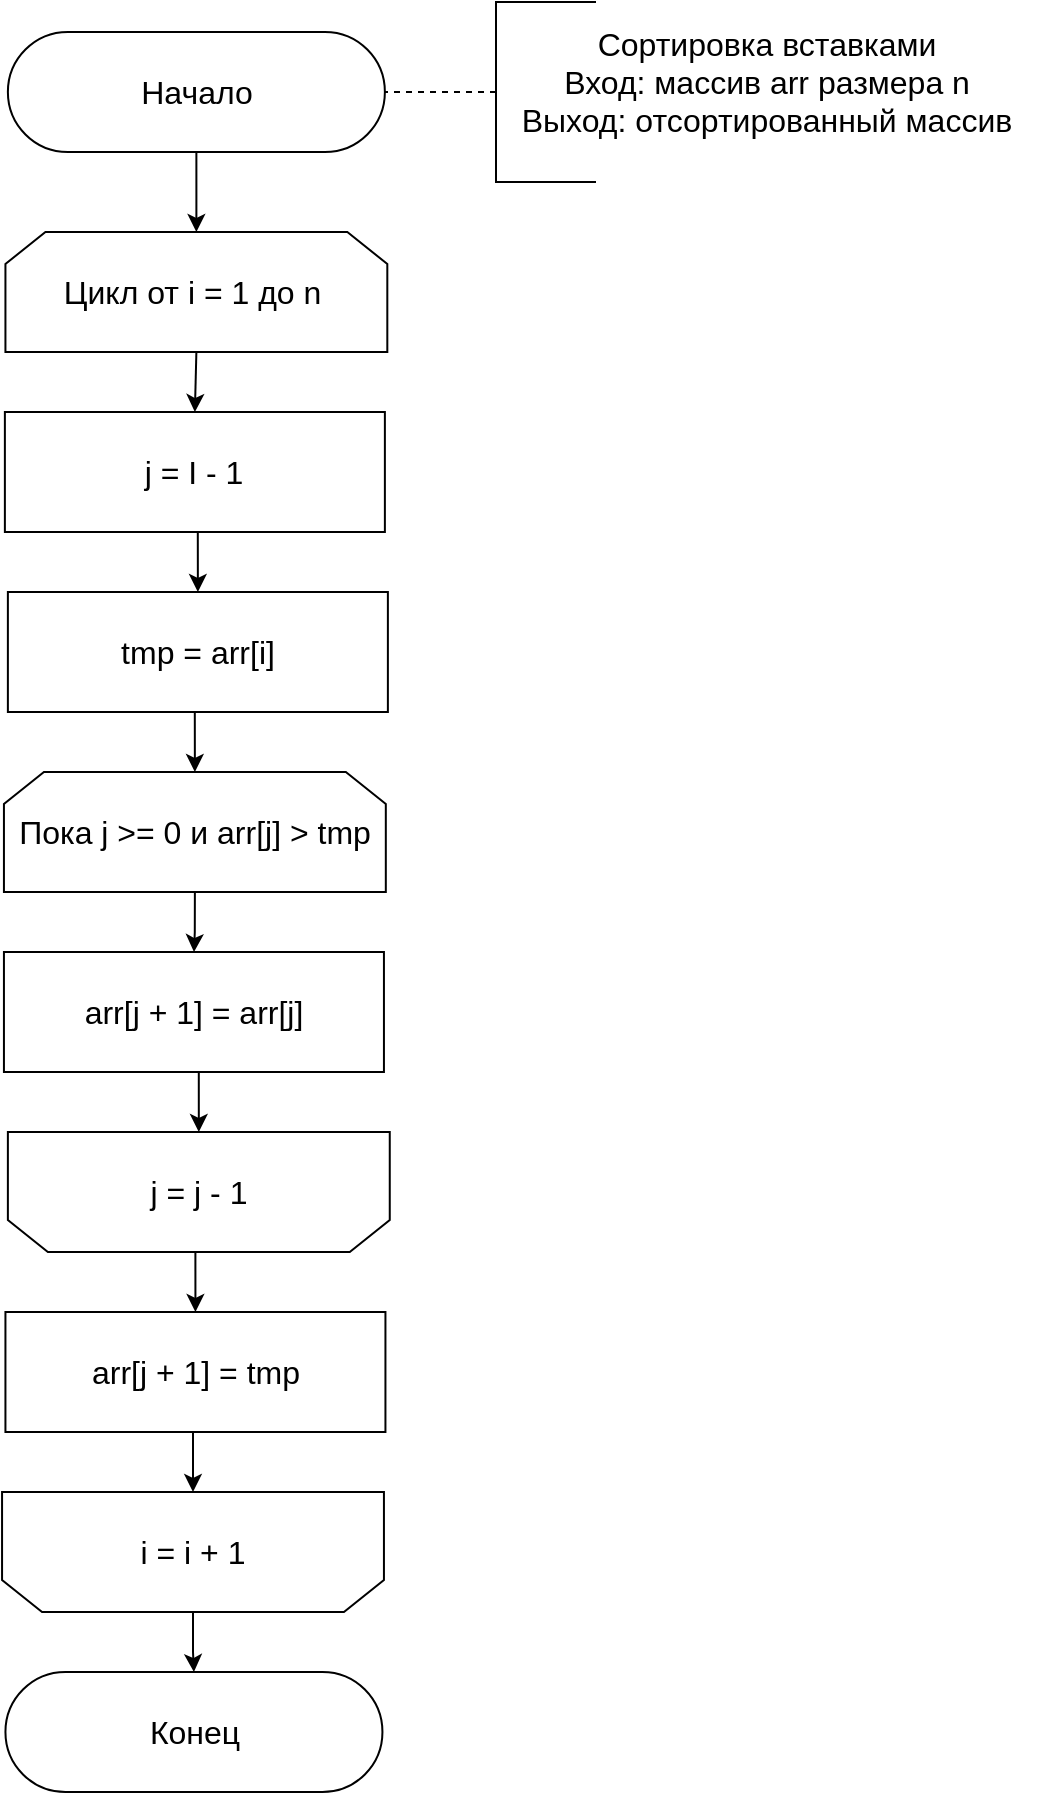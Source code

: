 <mxfile version="15.2.5" type="device"><diagram id="C8w3Zl9xJtjInw0Affwr" name="Page-1"><mxGraphModel dx="1310" dy="908" grid="1" gridSize="10" guides="1" tooltips="1" connect="1" arrows="1" fold="1" page="1" pageScale="1" pageWidth="827" pageHeight="1169" math="0" shadow="0"><root><mxCell id="0"/><mxCell id="1" parent="0"/><mxCell id="e0S-ikolUvpNHX-XCf6c-1" style="edgeStyle=orthogonalEdgeStyle;rounded=0;orthogonalLoop=1;jettySize=auto;html=1;exitX=0.5;exitY=0.5;exitDx=0;exitDy=30;exitPerimeter=0;entryX=0.5;entryY=0;entryDx=0;entryDy=0;" edge="1" parent="1" source="e0S-ikolUvpNHX-XCf6c-2" target="e0S-ikolUvpNHX-XCf6c-4"><mxGeometry relative="1" as="geometry"/></mxCell><mxCell id="e0S-ikolUvpNHX-XCf6c-2" value="&lt;font style=&quot;font-size: 16px&quot;&gt;Начало&lt;/font&gt;" style="html=1;dashed=0;whitespace=wrap;shape=mxgraph.dfd.start" vertex="1" parent="1"><mxGeometry x="205.94" y="50" width="188.5" height="60" as="geometry"/></mxCell><mxCell id="e0S-ikolUvpNHX-XCf6c-3" style="edgeStyle=orthogonalEdgeStyle;rounded=0;orthogonalLoop=1;jettySize=auto;html=1;exitX=0.5;exitY=1;exitDx=0;exitDy=0;entryX=0.5;entryY=0;entryDx=0;entryDy=0;" edge="1" parent="1" source="e0S-ikolUvpNHX-XCf6c-4" target="e0S-ikolUvpNHX-XCf6c-8"><mxGeometry relative="1" as="geometry"><mxPoint x="300.19" y="250" as="targetPoint"/></mxGeometry></mxCell><mxCell id="e0S-ikolUvpNHX-XCf6c-4" value="&lt;font style=&quot;font-size: 16px&quot;&gt;Цикл от i = 1 до n&amp;nbsp;&lt;/font&gt;" style="shape=loopLimit;whiteSpace=wrap;html=1;strokeWidth=1;" vertex="1" parent="1"><mxGeometry x="204.72" y="150" width="190.94" height="60" as="geometry"/></mxCell><mxCell id="e0S-ikolUvpNHX-XCf6c-5" style="edgeStyle=orthogonalEdgeStyle;rounded=0;orthogonalLoop=1;jettySize=auto;html=1;exitX=0;exitY=0.5;exitDx=0;exitDy=0;exitPerimeter=0;entryX=1;entryY=0.5;entryDx=0;entryDy=0;entryPerimeter=0;dashed=1;endArrow=none;endFill=0;" edge="1" parent="1" source="e0S-ikolUvpNHX-XCf6c-6" target="e0S-ikolUvpNHX-XCf6c-2"><mxGeometry relative="1" as="geometry"/></mxCell><mxCell id="e0S-ikolUvpNHX-XCf6c-6" value="" style="strokeWidth=1;html=1;shape=mxgraph.flowchart.annotation_1;align=left;pointerEvents=1;" vertex="1" parent="1"><mxGeometry x="450" y="35" width="50" height="90" as="geometry"/></mxCell><mxCell id="e0S-ikolUvpNHX-XCf6c-7" value="&lt;div&gt;&lt;span style=&quot;font-size: 16px&quot;&gt;Сортировка вставками&lt;/span&gt;&lt;/div&gt;&lt;font style=&quot;font-size: 16px&quot;&gt;&lt;div&gt;Вход: массив arr размера n&lt;/div&gt;&lt;div&gt;Выход: отсортированный массив&lt;/div&gt;&lt;/font&gt;" style="text;html=1;align=center;verticalAlign=middle;resizable=0;points=[];autosize=1;strokeColor=none;fillColor=none;" vertex="1" parent="1"><mxGeometry x="450" y="50" width="270" height="50" as="geometry"/></mxCell><mxCell id="e0S-ikolUvpNHX-XCf6c-10" style="edgeStyle=orthogonalEdgeStyle;rounded=0;orthogonalLoop=1;jettySize=auto;html=1;exitX=0.5;exitY=1;exitDx=0;exitDy=0;entryX=0.5;entryY=0;entryDx=0;entryDy=0;" edge="1" parent="1" source="e0S-ikolUvpNHX-XCf6c-8" target="e0S-ikolUvpNHX-XCf6c-9"><mxGeometry relative="1" as="geometry"/></mxCell><mxCell id="e0S-ikolUvpNHX-XCf6c-8" value="&lt;font style=&quot;font-size: 16px&quot;&gt;j = I - 1&lt;br&gt;&lt;/font&gt;" style="rounded=0;whiteSpace=wrap;html=1;shadow=0;glass=0;sketch=0;strokeWidth=1;gradientColor=none;" vertex="1" parent="1"><mxGeometry x="204.44" y="240" width="190" height="60" as="geometry"/></mxCell><mxCell id="e0S-ikolUvpNHX-XCf6c-16" style="edgeStyle=orthogonalEdgeStyle;rounded=0;orthogonalLoop=1;jettySize=auto;html=1;exitX=0.5;exitY=1;exitDx=0;exitDy=0;entryX=0.5;entryY=0;entryDx=0;entryDy=0;" edge="1" parent="1" source="e0S-ikolUvpNHX-XCf6c-9" target="e0S-ikolUvpNHX-XCf6c-11"><mxGeometry relative="1" as="geometry"/></mxCell><mxCell id="e0S-ikolUvpNHX-XCf6c-9" value="&lt;font style=&quot;font-size: 16px&quot;&gt;tmp = arr[i]&lt;br&gt;&lt;/font&gt;" style="rounded=0;whiteSpace=wrap;html=1;shadow=0;glass=0;sketch=0;strokeWidth=1;gradientColor=none;" vertex="1" parent="1"><mxGeometry x="205.94" y="330" width="190" height="60" as="geometry"/></mxCell><mxCell id="e0S-ikolUvpNHX-XCf6c-17" style="edgeStyle=orthogonalEdgeStyle;rounded=0;orthogonalLoop=1;jettySize=auto;html=1;exitX=0.5;exitY=1;exitDx=0;exitDy=0;" edge="1" parent="1" source="e0S-ikolUvpNHX-XCf6c-11" target="e0S-ikolUvpNHX-XCf6c-12"><mxGeometry relative="1" as="geometry"/></mxCell><mxCell id="e0S-ikolUvpNHX-XCf6c-11" value="&lt;font size=&quot;3&quot;&gt;Пока j &amp;gt;= 0 и arr[j] &amp;gt; tmp&lt;/font&gt;" style="shape=loopLimit;whiteSpace=wrap;html=1;strokeWidth=1;" vertex="1" parent="1"><mxGeometry x="203.97" y="420" width="190.94" height="60" as="geometry"/></mxCell><mxCell id="e0S-ikolUvpNHX-XCf6c-18" style="edgeStyle=orthogonalEdgeStyle;rounded=0;orthogonalLoop=1;jettySize=auto;html=1;exitX=0.5;exitY=1;exitDx=0;exitDy=0;entryX=0.5;entryY=1;entryDx=0;entryDy=0;" edge="1" parent="1" source="e0S-ikolUvpNHX-XCf6c-12" target="e0S-ikolUvpNHX-XCf6c-13"><mxGeometry relative="1" as="geometry"/></mxCell><mxCell id="e0S-ikolUvpNHX-XCf6c-12" value="&lt;font style=&quot;font-size: 16px&quot;&gt;arr[j + 1] = arr[j]&lt;br&gt;&lt;/font&gt;" style="rounded=0;whiteSpace=wrap;html=1;shadow=0;glass=0;sketch=0;strokeWidth=1;gradientColor=none;" vertex="1" parent="1"><mxGeometry x="203.97" y="510" width="190" height="60" as="geometry"/></mxCell><mxCell id="e0S-ikolUvpNHX-XCf6c-19" style="edgeStyle=orthogonalEdgeStyle;rounded=0;orthogonalLoop=1;jettySize=auto;html=1;exitX=0.5;exitY=0;exitDx=0;exitDy=0;entryX=0.5;entryY=0;entryDx=0;entryDy=0;" edge="1" parent="1" source="e0S-ikolUvpNHX-XCf6c-13" target="e0S-ikolUvpNHX-XCf6c-14"><mxGeometry relative="1" as="geometry"/></mxCell><mxCell id="e0S-ikolUvpNHX-XCf6c-13" value="&lt;font size=&quot;3&quot;&gt;j = j - 1&lt;/font&gt;" style="shape=loopLimit;whiteSpace=wrap;html=1;strokeWidth=1;direction=west;" vertex="1" parent="1"><mxGeometry x="205.94" y="600" width="190.94" height="60" as="geometry"/></mxCell><mxCell id="e0S-ikolUvpNHX-XCf6c-20" style="edgeStyle=orthogonalEdgeStyle;rounded=0;orthogonalLoop=1;jettySize=auto;html=1;exitX=0.5;exitY=1;exitDx=0;exitDy=0;entryX=0.5;entryY=1;entryDx=0;entryDy=0;" edge="1" parent="1" source="e0S-ikolUvpNHX-XCf6c-14" target="e0S-ikolUvpNHX-XCf6c-15"><mxGeometry relative="1" as="geometry"/></mxCell><mxCell id="e0S-ikolUvpNHX-XCf6c-14" value="&lt;font style=&quot;font-size: 16px&quot;&gt;arr[j + 1] = tmp&lt;br&gt;&lt;/font&gt;" style="rounded=0;whiteSpace=wrap;html=1;shadow=0;glass=0;sketch=0;strokeWidth=1;gradientColor=none;" vertex="1" parent="1"><mxGeometry x="204.72" y="690" width="190" height="60" as="geometry"/></mxCell><mxCell id="e0S-ikolUvpNHX-XCf6c-22" style="edgeStyle=orthogonalEdgeStyle;rounded=0;orthogonalLoop=1;jettySize=auto;html=1;exitX=0.5;exitY=0;exitDx=0;exitDy=0;" edge="1" parent="1" source="e0S-ikolUvpNHX-XCf6c-15" target="e0S-ikolUvpNHX-XCf6c-21"><mxGeometry relative="1" as="geometry"/></mxCell><mxCell id="e0S-ikolUvpNHX-XCf6c-15" value="&lt;font style=&quot;font-size: 16px&quot;&gt;i = i + 1&lt;/font&gt;" style="shape=loopLimit;whiteSpace=wrap;html=1;strokeWidth=1;direction=west;" vertex="1" parent="1"><mxGeometry x="203.03" y="780" width="190.94" height="60" as="geometry"/></mxCell><mxCell id="e0S-ikolUvpNHX-XCf6c-21" value="&lt;font style=&quot;font-size: 16px&quot;&gt;Конец&lt;/font&gt;" style="html=1;dashed=0;whitespace=wrap;shape=mxgraph.dfd.start" vertex="1" parent="1"><mxGeometry x="204.72" y="870" width="188.5" height="60" as="geometry"/></mxCell></root></mxGraphModel></diagram></mxfile>